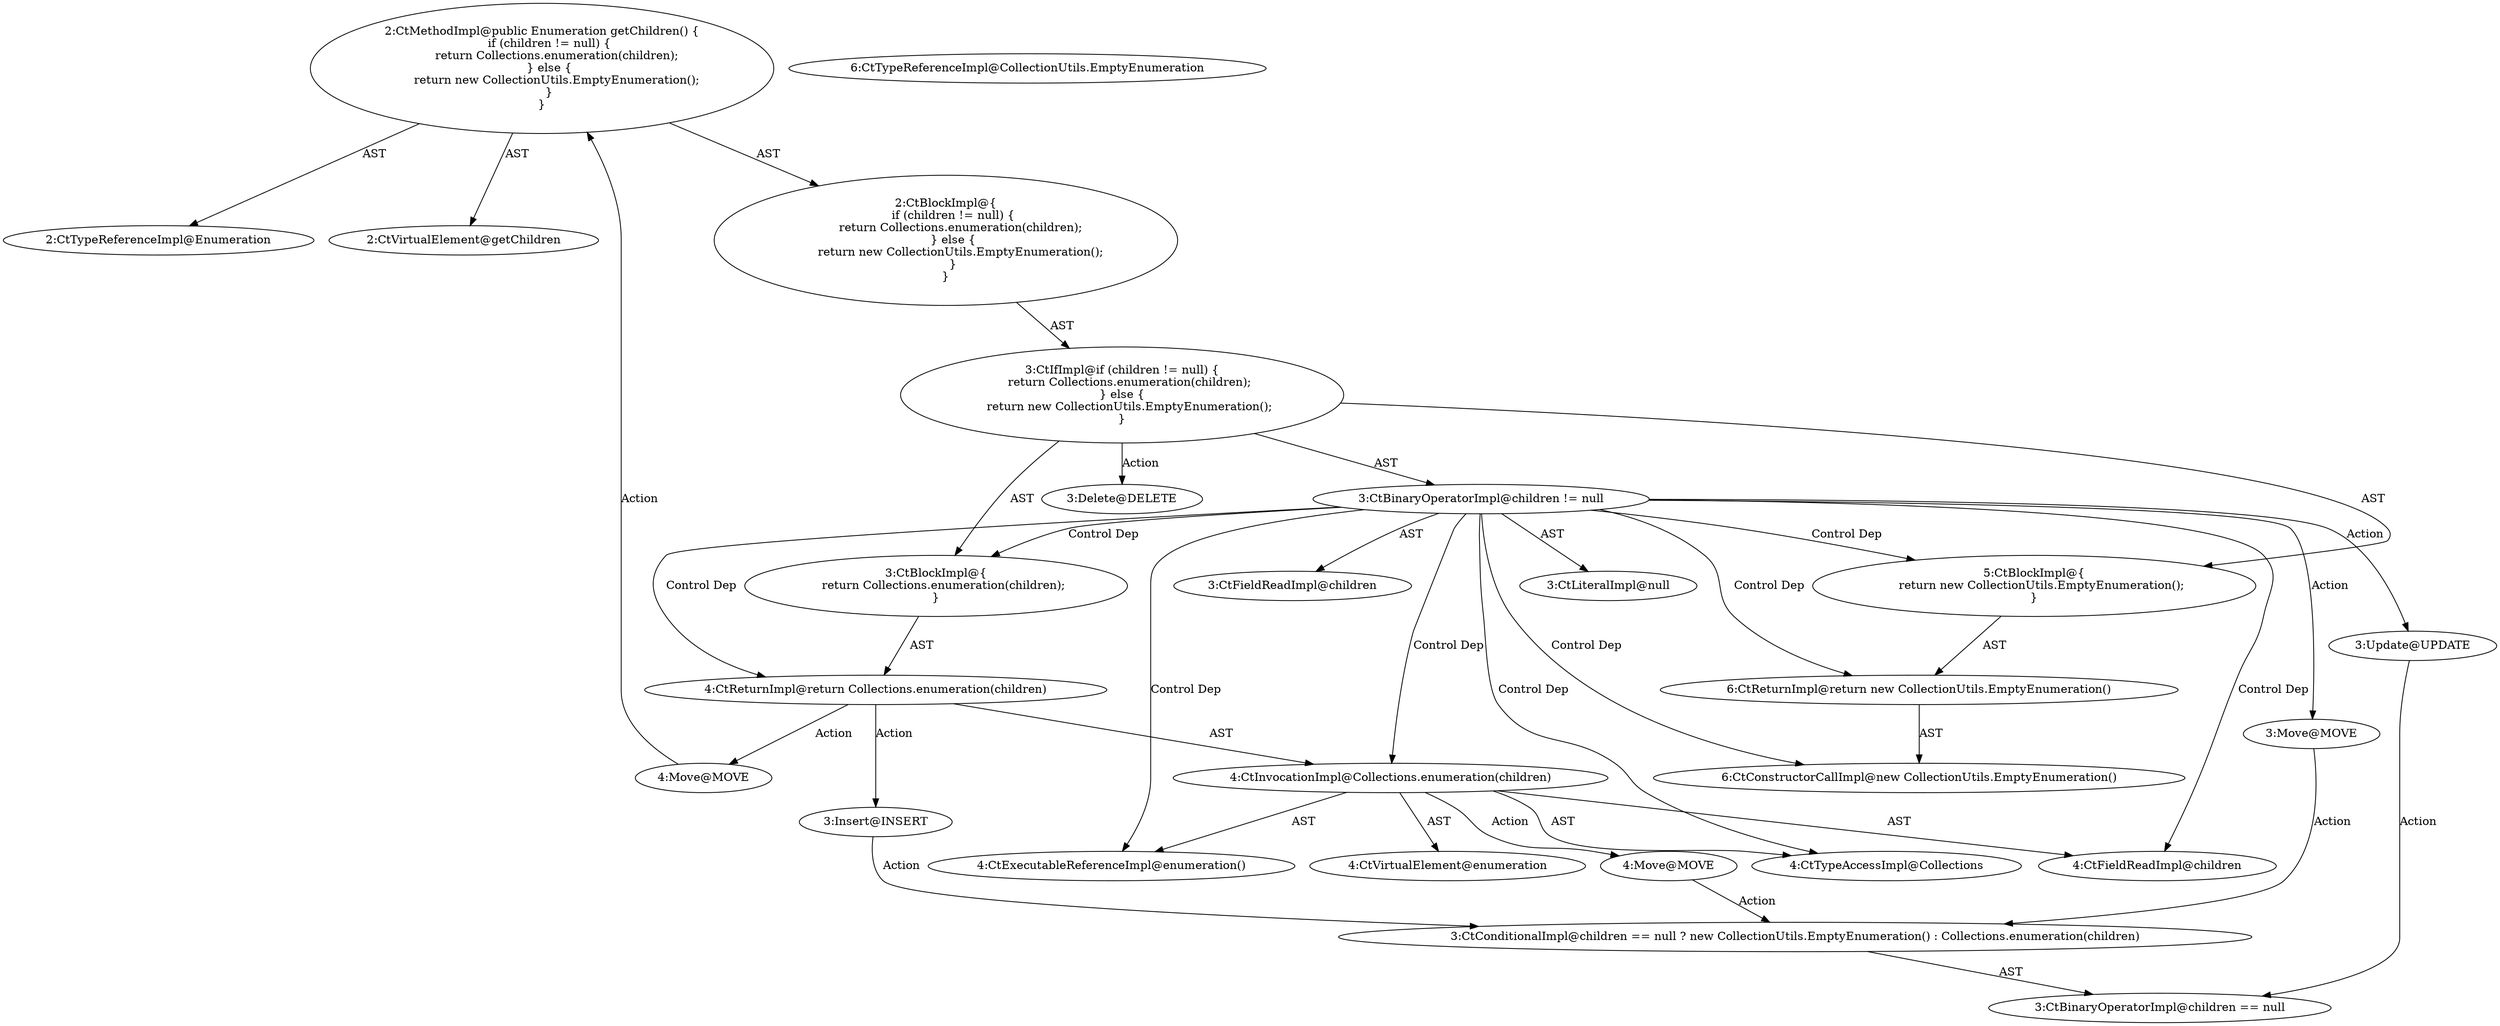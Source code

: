 digraph "getChildren#?" {
0 [label="2:CtTypeReferenceImpl@Enumeration" shape=ellipse]
1 [label="2:CtVirtualElement@getChildren" shape=ellipse]
2 [label="3:CtFieldReadImpl@children" shape=ellipse]
3 [label="3:CtLiteralImpl@null" shape=ellipse]
4 [label="3:CtBinaryOperatorImpl@children != null" shape=ellipse]
5 [label="4:CtExecutableReferenceImpl@enumeration()" shape=ellipse]
6 [label="4:CtVirtualElement@enumeration" shape=ellipse]
7 [label="4:CtTypeAccessImpl@Collections" shape=ellipse]
8 [label="4:CtFieldReadImpl@children" shape=ellipse]
9 [label="4:CtInvocationImpl@Collections.enumeration(children)" shape=ellipse]
10 [label="4:CtReturnImpl@return Collections.enumeration(children)" shape=ellipse]
11 [label="3:CtBlockImpl@\{
    return Collections.enumeration(children);
\}" shape=ellipse]
12 [label="6:CtTypeReferenceImpl@CollectionUtils.EmptyEnumeration" shape=ellipse]
13 [label="6:CtConstructorCallImpl@new CollectionUtils.EmptyEnumeration()" shape=ellipse]
14 [label="6:CtReturnImpl@return new CollectionUtils.EmptyEnumeration()" shape=ellipse]
15 [label="5:CtBlockImpl@\{
    return new CollectionUtils.EmptyEnumeration();
\}" shape=ellipse]
16 [label="3:CtIfImpl@if (children != null) \{
    return Collections.enumeration(children);
\} else \{
    return new CollectionUtils.EmptyEnumeration();
\}" shape=ellipse]
17 [label="2:CtBlockImpl@\{
    if (children != null) \{
        return Collections.enumeration(children);
    \} else \{
        return new CollectionUtils.EmptyEnumeration();
    \}
\}" shape=ellipse]
18 [label="2:CtMethodImpl@public Enumeration getChildren() \{
    if (children != null) \{
        return Collections.enumeration(children);
    \} else \{
        return new CollectionUtils.EmptyEnumeration();
    \}
\}" shape=ellipse]
19 [label="3:Update@UPDATE" shape=ellipse]
20 [label="3:CtBinaryOperatorImpl@children == null" shape=ellipse]
21 [label="3:Delete@DELETE" shape=ellipse]
22 [label="3:Insert@INSERT" shape=ellipse]
23 [label="3:CtConditionalImpl@children == null ? new CollectionUtils.EmptyEnumeration() : Collections.enumeration(children)" shape=ellipse]
24 [label="4:Move@MOVE" shape=ellipse]
25 [label="3:Move@MOVE" shape=ellipse]
26 [label="4:Move@MOVE" shape=ellipse]
4 -> 2 [label="AST"];
4 -> 3 [label="AST"];
4 -> 11 [label="Control Dep"];
4 -> 10 [label="Control Dep"];
4 -> 9 [label="Control Dep"];
4 -> 5 [label="Control Dep"];
4 -> 7 [label="Control Dep"];
4 -> 8 [label="Control Dep"];
4 -> 15 [label="Control Dep"];
4 -> 14 [label="Control Dep"];
4 -> 13 [label="Control Dep"];
4 -> 19 [label="Action"];
4 -> 25 [label="Action"];
9 -> 6 [label="AST"];
9 -> 7 [label="AST"];
9 -> 5 [label="AST"];
9 -> 8 [label="AST"];
9 -> 26 [label="Action"];
10 -> 9 [label="AST"];
10 -> 22 [label="Action"];
10 -> 24 [label="Action"];
11 -> 10 [label="AST"];
14 -> 13 [label="AST"];
15 -> 14 [label="AST"];
16 -> 4 [label="AST"];
16 -> 11 [label="AST"];
16 -> 15 [label="AST"];
16 -> 21 [label="Action"];
17 -> 16 [label="AST"];
18 -> 1 [label="AST"];
18 -> 0 [label="AST"];
18 -> 17 [label="AST"];
19 -> 20 [label="Action"];
22 -> 23 [label="Action"];
23 -> 20 [label="AST"];
24 -> 18 [label="Action"];
25 -> 23 [label="Action"];
26 -> 23 [label="Action"];
}
